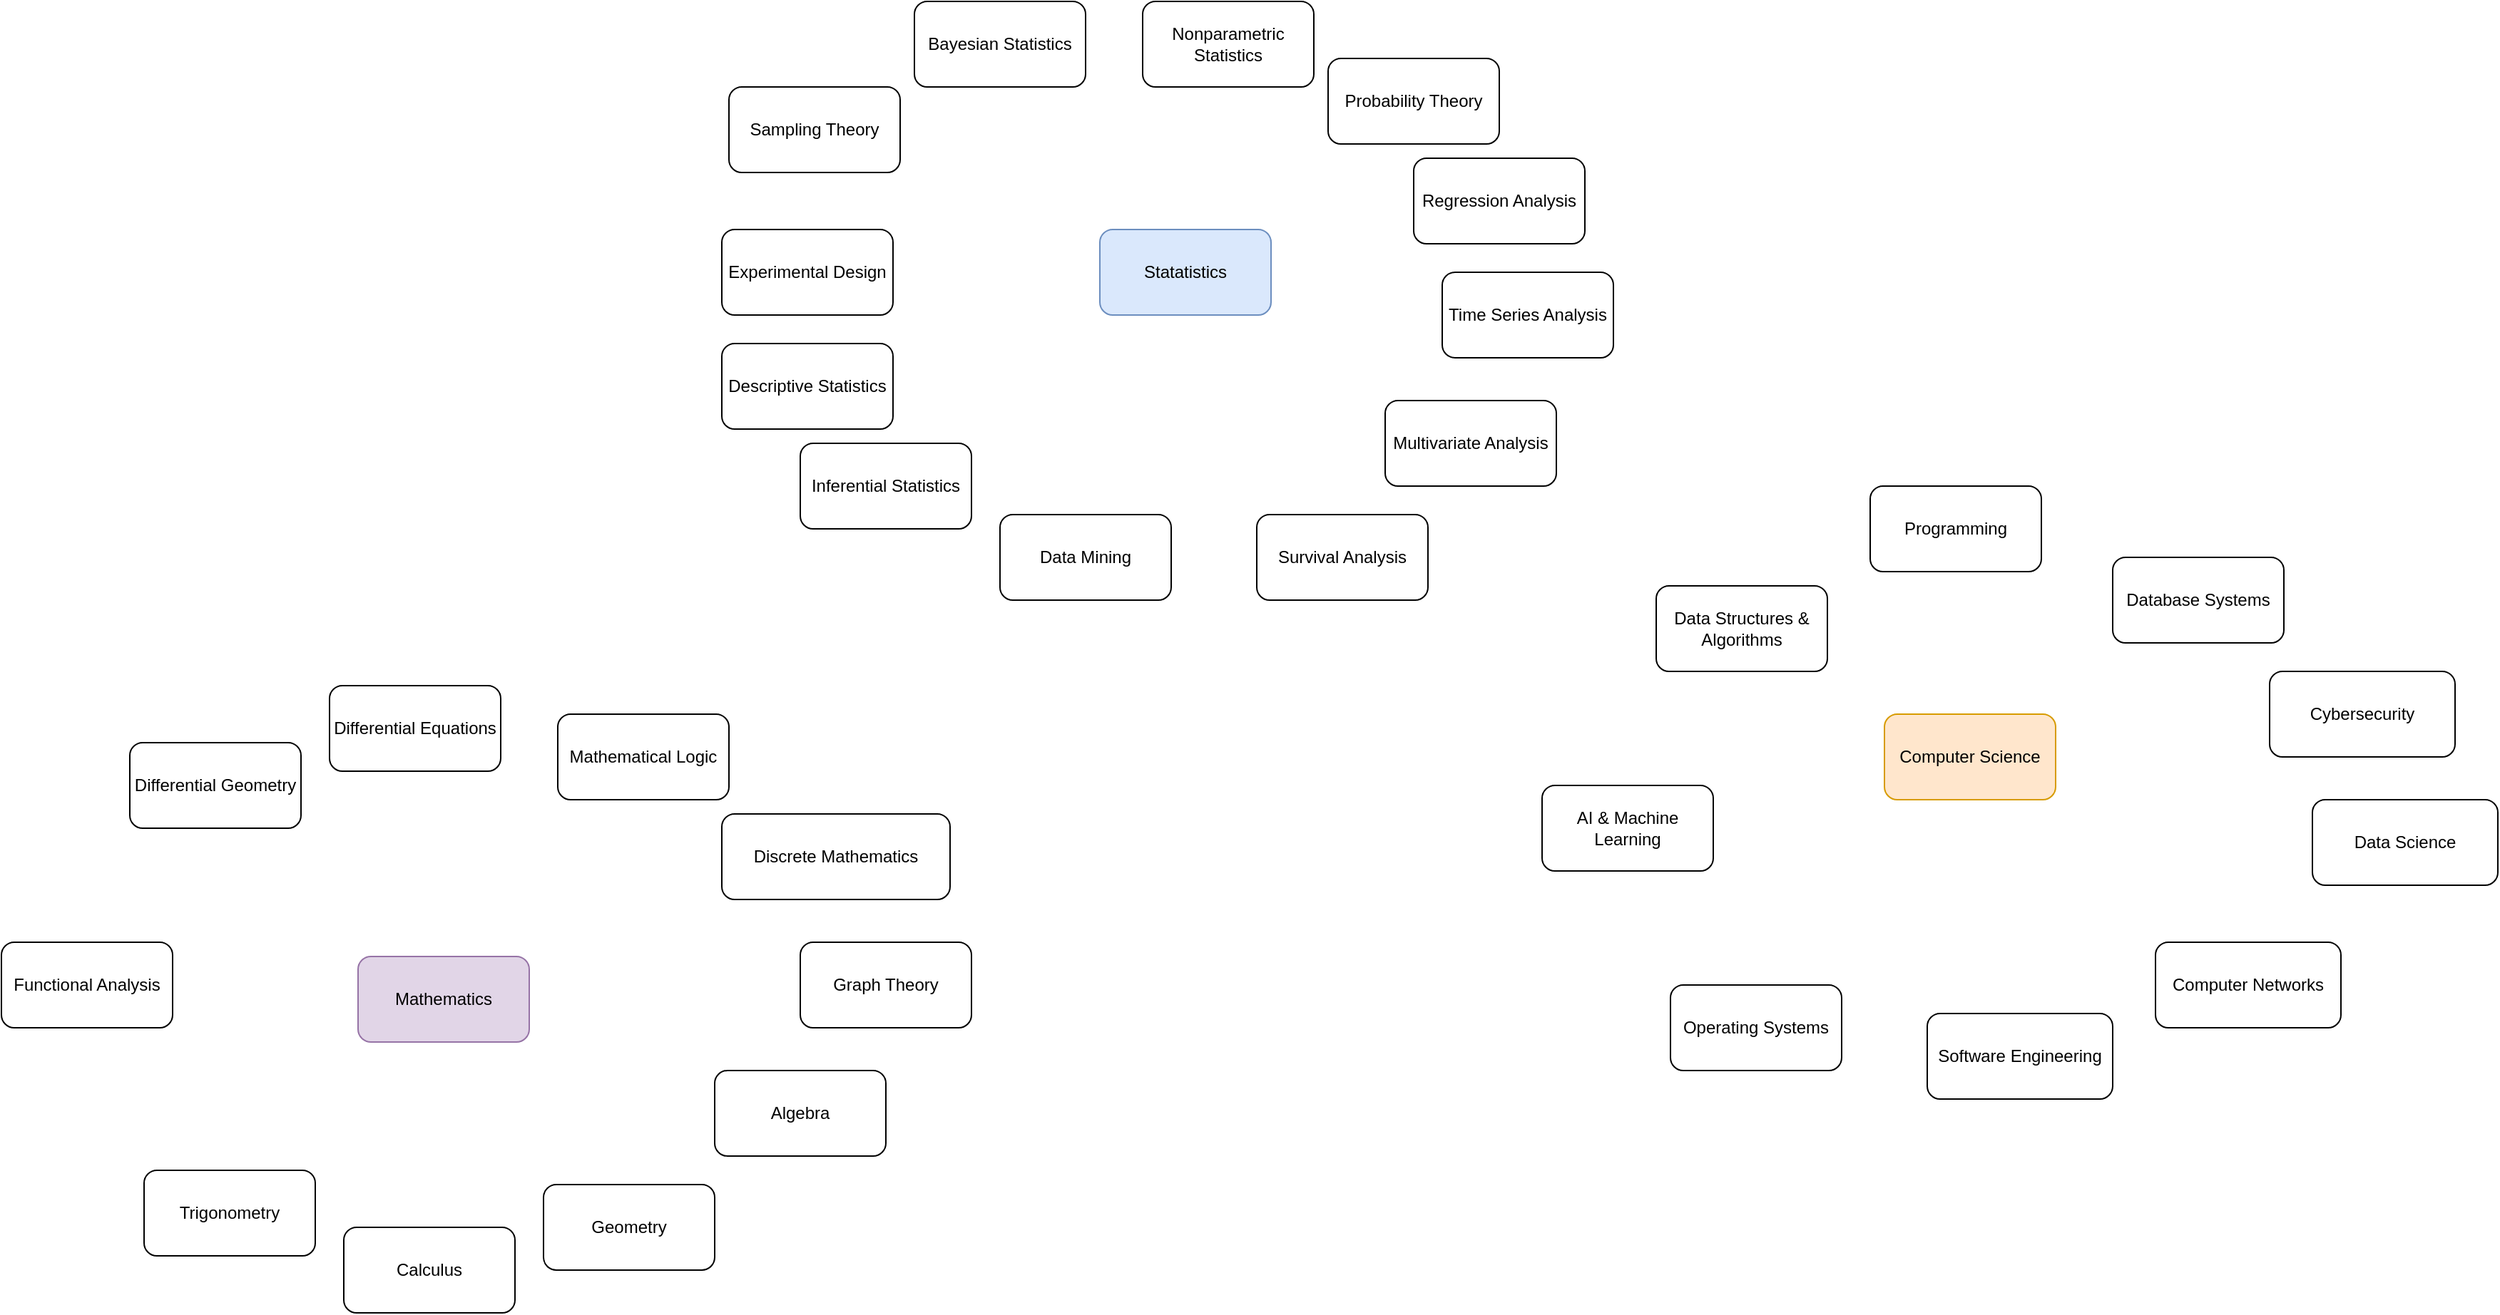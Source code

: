 <mxfile version="28.2.5">
  <diagram name="Page-1" id="p0OMV5ZRaiF7G75ynUCO">
    <mxGraphModel dx="1677" dy="1539" grid="1" gridSize="10" guides="1" tooltips="1" connect="1" arrows="1" fold="1" page="1" pageScale="1" pageWidth="850" pageHeight="1100" math="0" shadow="0">
      <root>
        <mxCell id="0" />
        <mxCell id="1" parent="0" />
        <mxCell id="CiDz0tIxBXkFjogCp8z9-14" value="Mathematics" style="rounded=1;whiteSpace=wrap;html=1;fillColor=#e1d5e7;strokeColor=#9673a6;" vertex="1" parent="1">
          <mxGeometry x="50" y="330" width="120" height="60" as="geometry" />
        </mxCell>
        <mxCell id="CiDz0tIxBXkFjogCp8z9-15" value="Statatistics" style="rounded=1;whiteSpace=wrap;html=1;fillColor=#dae8fc;strokeColor=#6c8ebf;" vertex="1" parent="1">
          <mxGeometry x="570" y="-180" width="120" height="60" as="geometry" />
        </mxCell>
        <mxCell id="CiDz0tIxBXkFjogCp8z9-16" value="Computer Science" style="rounded=1;whiteSpace=wrap;html=1;fillColor=#ffe6cc;strokeColor=#d79b00;" vertex="1" parent="1">
          <mxGeometry x="1120" y="160" width="120" height="60" as="geometry" />
        </mxCell>
        <mxCell id="CiDz0tIxBXkFjogCp8z9-22" value="Programming" style="rounded=1;whiteSpace=wrap;html=1;" vertex="1" parent="1">
          <mxGeometry x="1110" width="120" height="60" as="geometry" />
        </mxCell>
        <mxCell id="CiDz0tIxBXkFjogCp8z9-23" value="Data Structures &amp;amp; Algorithms" style="rounded=1;whiteSpace=wrap;html=1;" vertex="1" parent="1">
          <mxGeometry x="960" y="70" width="120" height="60" as="geometry" />
        </mxCell>
        <mxCell id="CiDz0tIxBXkFjogCp8z9-24" value="Operating Systems" style="rounded=1;whiteSpace=wrap;html=1;" vertex="1" parent="1">
          <mxGeometry x="970" y="350" width="120" height="60" as="geometry" />
        </mxCell>
        <mxCell id="CiDz0tIxBXkFjogCp8z9-25" value="Database Systems" style="rounded=1;whiteSpace=wrap;html=1;" vertex="1" parent="1">
          <mxGeometry x="1280" y="50" width="120" height="60" as="geometry" />
        </mxCell>
        <mxCell id="CiDz0tIxBXkFjogCp8z9-26" value="AI &amp;amp; Machine Learning" style="rounded=1;whiteSpace=wrap;html=1;" vertex="1" parent="1">
          <mxGeometry x="880" y="210" width="120" height="60" as="geometry" />
        </mxCell>
        <mxCell id="CiDz0tIxBXkFjogCp8z9-27" value="Software Engineering" style="rounded=1;whiteSpace=wrap;html=1;" vertex="1" parent="1">
          <mxGeometry x="1150" y="370" width="130" height="60" as="geometry" />
        </mxCell>
        <mxCell id="CiDz0tIxBXkFjogCp8z9-28" value="Computer Networks" style="rounded=1;whiteSpace=wrap;html=1;" vertex="1" parent="1">
          <mxGeometry x="1310" y="320" width="130" height="60" as="geometry" />
        </mxCell>
        <mxCell id="CiDz0tIxBXkFjogCp8z9-29" value="Cybersecurity" style="rounded=1;whiteSpace=wrap;html=1;" vertex="1" parent="1">
          <mxGeometry x="1390" y="130" width="130" height="60" as="geometry" />
        </mxCell>
        <mxCell id="CiDz0tIxBXkFjogCp8z9-30" value="Data Science" style="rounded=1;whiteSpace=wrap;html=1;" vertex="1" parent="1">
          <mxGeometry x="1420" y="220" width="130" height="60" as="geometry" />
        </mxCell>
        <mxCell id="CiDz0tIxBXkFjogCp8z9-31" value="Algebra" style="rounded=1;whiteSpace=wrap;html=1;" vertex="1" parent="1">
          <mxGeometry x="300" y="410" width="120" height="60" as="geometry" />
        </mxCell>
        <mxCell id="CiDz0tIxBXkFjogCp8z9-32" value="Geometry" style="rounded=1;whiteSpace=wrap;html=1;" vertex="1" parent="1">
          <mxGeometry x="180" y="490" width="120" height="60" as="geometry" />
        </mxCell>
        <mxCell id="CiDz0tIxBXkFjogCp8z9-34" value="Calculus" style="rounded=1;whiteSpace=wrap;html=1;" vertex="1" parent="1">
          <mxGeometry x="40" y="520" width="120" height="60" as="geometry" />
        </mxCell>
        <mxCell id="CiDz0tIxBXkFjogCp8z9-35" value="Trigonometry" style="rounded=1;whiteSpace=wrap;html=1;" vertex="1" parent="1">
          <mxGeometry x="-100" y="480" width="120" height="60" as="geometry" />
        </mxCell>
        <mxCell id="CiDz0tIxBXkFjogCp8z9-36" value="Descriptive Statistics" style="rounded=1;whiteSpace=wrap;html=1;" vertex="1" parent="1">
          <mxGeometry x="305" y="-100" width="120" height="60" as="geometry" />
        </mxCell>
        <mxCell id="CiDz0tIxBXkFjogCp8z9-37" value="Inferential Statistics" style="rounded=1;whiteSpace=wrap;html=1;" vertex="1" parent="1">
          <mxGeometry x="360" y="-30" width="120" height="60" as="geometry" />
        </mxCell>
        <mxCell id="CiDz0tIxBXkFjogCp8z9-38" value="Probability Theory" style="rounded=1;whiteSpace=wrap;html=1;" vertex="1" parent="1">
          <mxGeometry x="730" y="-300" width="120" height="60" as="geometry" />
        </mxCell>
        <mxCell id="CiDz0tIxBXkFjogCp8z9-39" value="Experimental Design" style="rounded=1;whiteSpace=wrap;html=1;" vertex="1" parent="1">
          <mxGeometry x="305" y="-180" width="120" height="60" as="geometry" />
        </mxCell>
        <mxCell id="CiDz0tIxBXkFjogCp8z9-40" value="Data Mining" style="rounded=1;whiteSpace=wrap;html=1;" vertex="1" parent="1">
          <mxGeometry x="500" y="20" width="120" height="60" as="geometry" />
        </mxCell>
        <mxCell id="CiDz0tIxBXkFjogCp8z9-41" value="Sampling Theory" style="rounded=1;whiteSpace=wrap;html=1;" vertex="1" parent="1">
          <mxGeometry x="310" y="-280" width="120" height="60" as="geometry" />
        </mxCell>
        <mxCell id="CiDz0tIxBXkFjogCp8z9-42" value="Nonparametric Statistics" style="rounded=1;whiteSpace=wrap;html=1;" vertex="1" parent="1">
          <mxGeometry x="600" y="-340" width="120" height="60" as="geometry" />
        </mxCell>
        <mxCell id="CiDz0tIxBXkFjogCp8z9-43" value="Bayesian Statistics" style="rounded=1;whiteSpace=wrap;html=1;" vertex="1" parent="1">
          <mxGeometry x="440" y="-340" width="120" height="60" as="geometry" />
        </mxCell>
        <mxCell id="CiDz0tIxBXkFjogCp8z9-44" value="Regression Analysis" style="rounded=1;whiteSpace=wrap;html=1;" vertex="1" parent="1">
          <mxGeometry x="790" y="-230" width="120" height="60" as="geometry" />
        </mxCell>
        <mxCell id="CiDz0tIxBXkFjogCp8z9-45" value="Time Series Analysis" style="rounded=1;whiteSpace=wrap;html=1;" vertex="1" parent="1">
          <mxGeometry x="810" y="-150" width="120" height="60" as="geometry" />
        </mxCell>
        <mxCell id="CiDz0tIxBXkFjogCp8z9-46" value="Multivariate Analysis" style="rounded=1;whiteSpace=wrap;html=1;" vertex="1" parent="1">
          <mxGeometry x="770" y="-60" width="120" height="60" as="geometry" />
        </mxCell>
        <mxCell id="CiDz0tIxBXkFjogCp8z9-47" value="Survival Analysis" style="rounded=1;whiteSpace=wrap;html=1;" vertex="1" parent="1">
          <mxGeometry x="680" y="20" width="120" height="60" as="geometry" />
        </mxCell>
        <mxCell id="CiDz0tIxBXkFjogCp8z9-48" value="Graph Theory" style="rounded=1;whiteSpace=wrap;html=1;" vertex="1" parent="1">
          <mxGeometry x="360" y="320" width="120" height="60" as="geometry" />
        </mxCell>
        <mxCell id="CiDz0tIxBXkFjogCp8z9-49" value="Mathematical Logic" style="rounded=1;whiteSpace=wrap;html=1;" vertex="1" parent="1">
          <mxGeometry x="190" y="160" width="120" height="60" as="geometry" />
        </mxCell>
        <mxCell id="CiDz0tIxBXkFjogCp8z9-50" value="Discrete Mathematics" style="rounded=1;whiteSpace=wrap;html=1;" vertex="1" parent="1">
          <mxGeometry x="305" y="230" width="160" height="60" as="geometry" />
        </mxCell>
        <mxCell id="CiDz0tIxBXkFjogCp8z9-51" value="Differential Equations" style="rounded=1;whiteSpace=wrap;html=1;" vertex="1" parent="1">
          <mxGeometry x="30" y="140" width="120" height="60" as="geometry" />
        </mxCell>
        <mxCell id="CiDz0tIxBXkFjogCp8z9-52" value="Differential Geometry" style="rounded=1;whiteSpace=wrap;html=1;" vertex="1" parent="1">
          <mxGeometry x="-110" y="180" width="120" height="60" as="geometry" />
        </mxCell>
        <mxCell id="CiDz0tIxBXkFjogCp8z9-53" value="Functional Analysis" style="rounded=1;whiteSpace=wrap;html=1;" vertex="1" parent="1">
          <mxGeometry x="-200" y="320" width="120" height="60" as="geometry" />
        </mxCell>
      </root>
    </mxGraphModel>
  </diagram>
</mxfile>

